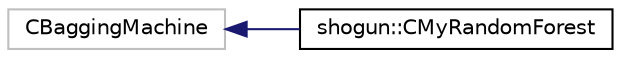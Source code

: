 digraph "Graphical Class Hierarchy"
{
 // LATEX_PDF_SIZE
  edge [fontname="Helvetica",fontsize="10",labelfontname="Helvetica",labelfontsize="10"];
  node [fontname="Helvetica",fontsize="10",shape=record];
  rankdir="LR";
  Node244 [label="CBaggingMachine",height=0.2,width=0.4,color="grey75", fillcolor="white", style="filled",tooltip=" "];
  Node244 -> Node0 [dir="back",color="midnightblue",fontsize="10",style="solid",fontname="Helvetica"];
  Node0 [label="shogun::CMyRandomForest",height=0.2,width=0.4,color="black", fillcolor="white", style="filled",URL="$da/d0f/classshogun_1_1CMyRandomForest.html",tooltip="This class implements the Random Forests algorithm. In Random Forests algorithm, we train a number of..."];
}
